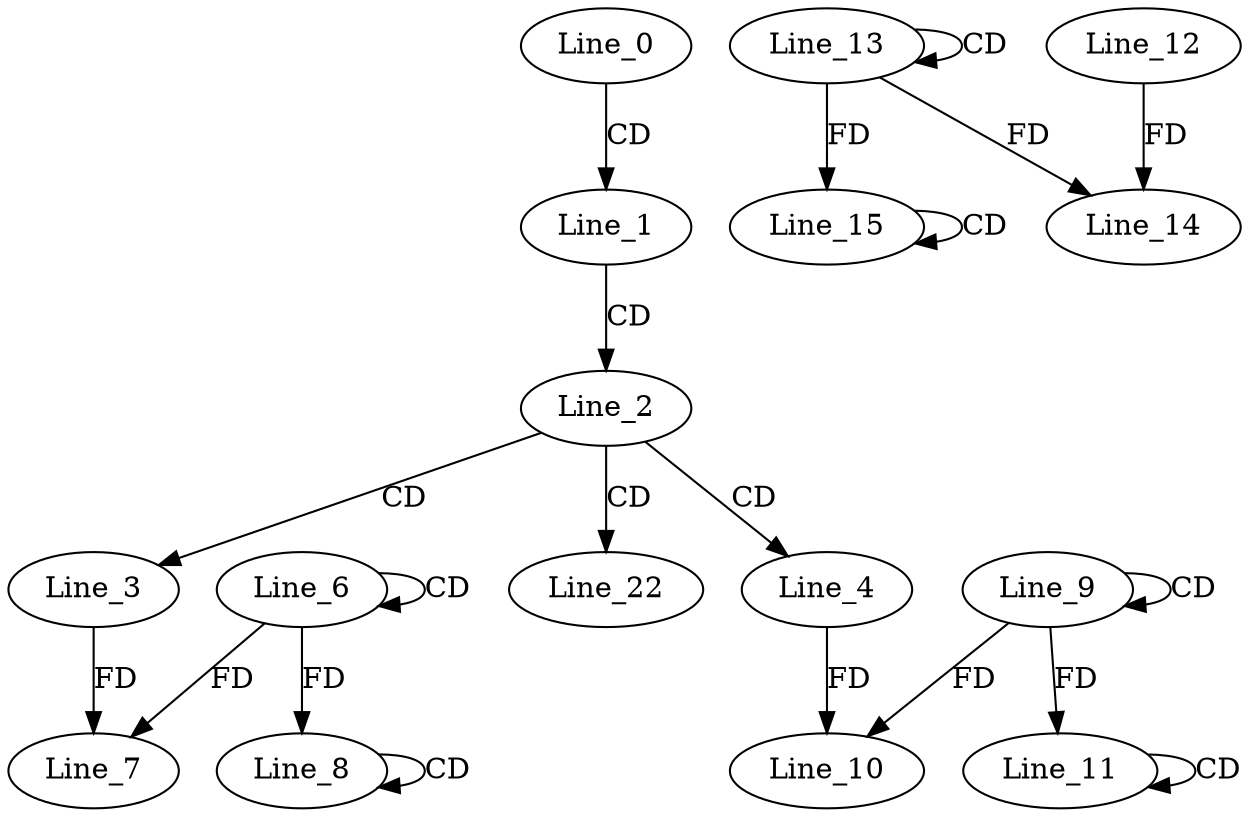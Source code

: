 digraph G {
  Line_0;
  Line_1;
  Line_2;
  Line_3;
  Line_4;
  Line_6;
  Line_6;
  Line_7;
  Line_7;
  Line_8;
  Line_8;
  Line_8;
  Line_9;
  Line_9;
  Line_10;
  Line_10;
  Line_11;
  Line_11;
  Line_11;
  Line_13;
  Line_13;
  Line_14;
  Line_12;
  Line_14;
  Line_15;
  Line_15;
  Line_15;
  Line_22;
  Line_0 -> Line_1 [ label="CD" ];
  Line_1 -> Line_2 [ label="CD" ];
  Line_2 -> Line_3 [ label="CD" ];
  Line_2 -> Line_4 [ label="CD" ];
  Line_6 -> Line_6 [ label="CD" ];
  Line_6 -> Line_7 [ label="FD" ];
  Line_3 -> Line_7 [ label="FD" ];
  Line_8 -> Line_8 [ label="CD" ];
  Line_6 -> Line_8 [ label="FD" ];
  Line_9 -> Line_9 [ label="CD" ];
  Line_9 -> Line_10 [ label="FD" ];
  Line_4 -> Line_10 [ label="FD" ];
  Line_11 -> Line_11 [ label="CD" ];
  Line_9 -> Line_11 [ label="FD" ];
  Line_13 -> Line_13 [ label="CD" ];
  Line_13 -> Line_14 [ label="FD" ];
  Line_12 -> Line_14 [ label="FD" ];
  Line_15 -> Line_15 [ label="CD" ];
  Line_13 -> Line_15 [ label="FD" ];
  Line_2 -> Line_22 [ label="CD" ];
}
